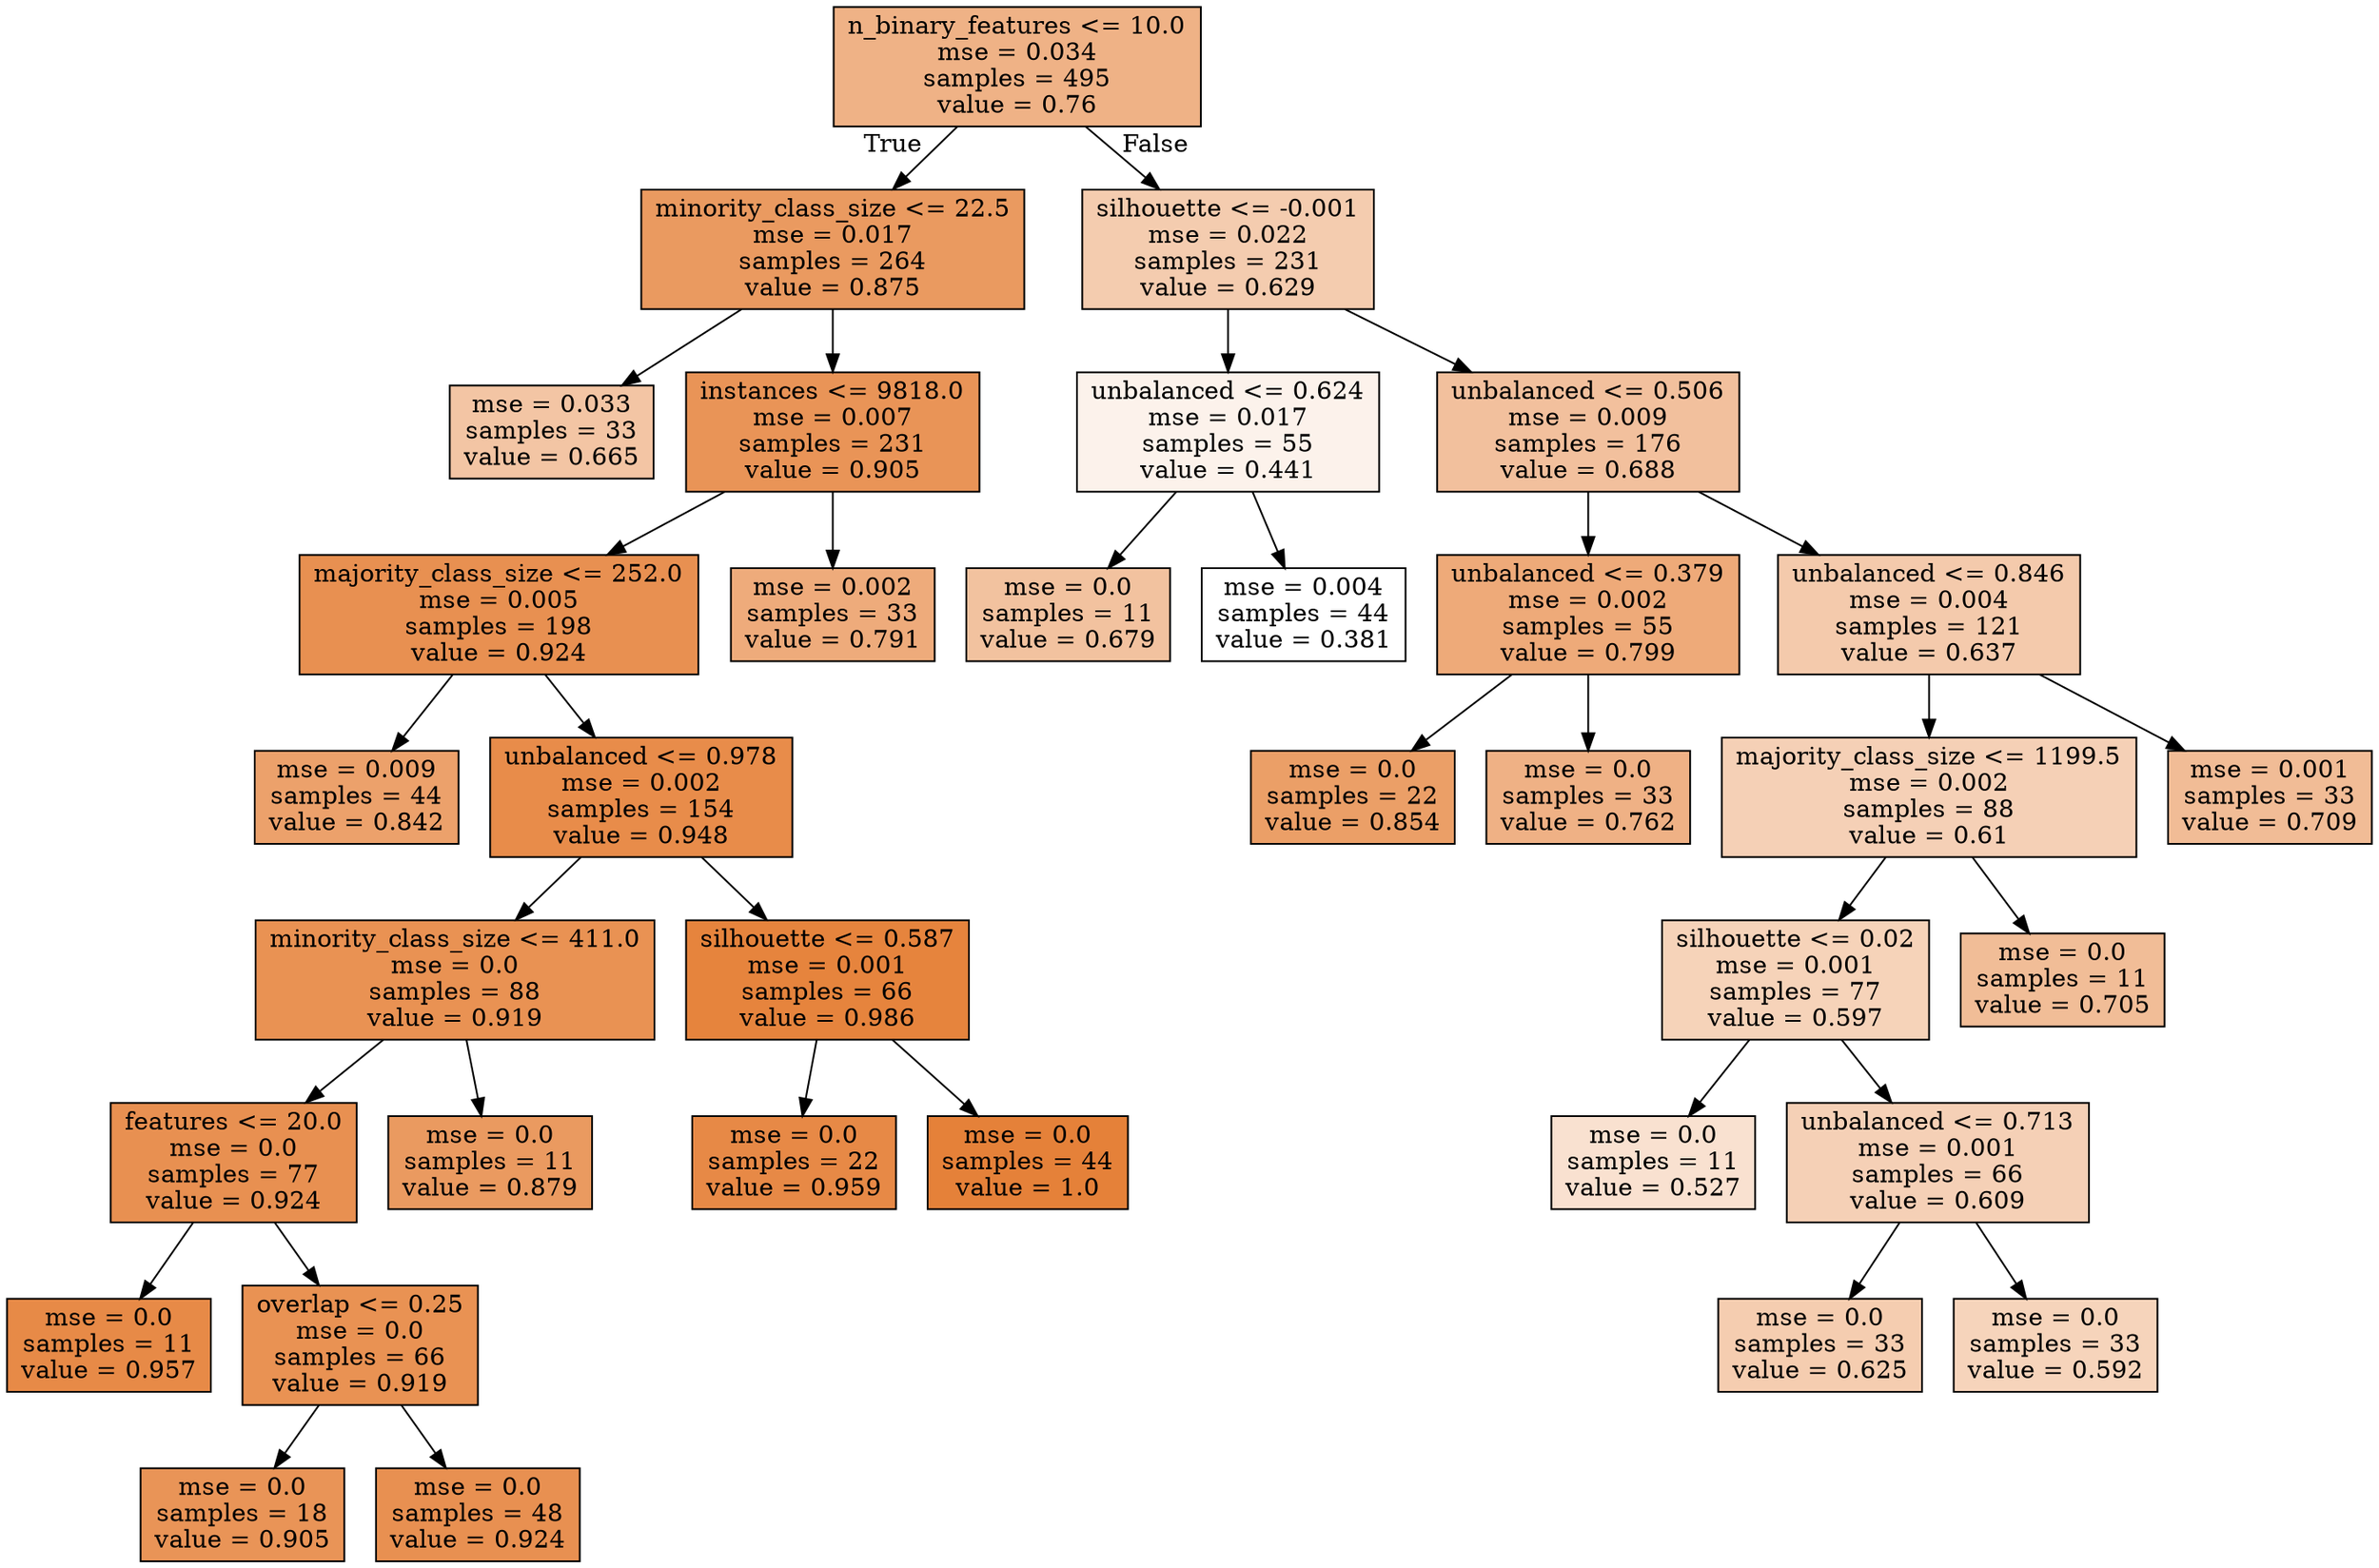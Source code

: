 digraph Tree {
node [shape=box, style="filled", color="black"] ;
0 [label="n_binary_features <= 10.0\nmse = 0.034\nsamples = 495\nvalue = 0.76", fillcolor="#e581399c"] ;
1 [label="minority_class_size <= 22.5\nmse = 0.017\nsamples = 264\nvalue = 0.875", fillcolor="#e58139cc"] ;
0 -> 1 [labeldistance=2.5, labelangle=45, headlabel="True"] ;
2 [label="mse = 0.033\nsamples = 33\nvalue = 0.665", fillcolor="#e5813975"] ;
1 -> 2 ;
3 [label="instances <= 9818.0\nmse = 0.007\nsamples = 231\nvalue = 0.905", fillcolor="#e58139d8"] ;
1 -> 3 ;
4 [label="majority_class_size <= 252.0\nmse = 0.005\nsamples = 198\nvalue = 0.924", fillcolor="#e58139e0"] ;
3 -> 4 ;
5 [label="mse = 0.009\nsamples = 44\nvalue = 0.842", fillcolor="#e58139be"] ;
4 -> 5 ;
6 [label="unbalanced <= 0.978\nmse = 0.002\nsamples = 154\nvalue = 0.948", fillcolor="#e58139e9"] ;
4 -> 6 ;
7 [label="minority_class_size <= 411.0\nmse = 0.0\nsamples = 88\nvalue = 0.919", fillcolor="#e58139dd"] ;
6 -> 7 ;
8 [label="features <= 20.0\nmse = 0.0\nsamples = 77\nvalue = 0.924", fillcolor="#e58139e0"] ;
7 -> 8 ;
9 [label="mse = 0.0\nsamples = 11\nvalue = 0.957", fillcolor="#e58139ed"] ;
8 -> 9 ;
10 [label="overlap <= 0.25\nmse = 0.0\nsamples = 66\nvalue = 0.919", fillcolor="#e58139dd"] ;
8 -> 10 ;
11 [label="mse = 0.0\nsamples = 18\nvalue = 0.905", fillcolor="#e58139d8"] ;
10 -> 11 ;
12 [label="mse = 0.0\nsamples = 48\nvalue = 0.924", fillcolor="#e58139e0"] ;
10 -> 12 ;
13 [label="mse = 0.0\nsamples = 11\nvalue = 0.879", fillcolor="#e58139cd"] ;
7 -> 13 ;
14 [label="silhouette <= 0.587\nmse = 0.001\nsamples = 66\nvalue = 0.986", fillcolor="#e58139f9"] ;
6 -> 14 ;
15 [label="mse = 0.0\nsamples = 22\nvalue = 0.959", fillcolor="#e58139ee"] ;
14 -> 15 ;
16 [label="mse = 0.0\nsamples = 44\nvalue = 1.0", fillcolor="#e58139ff"] ;
14 -> 16 ;
17 [label="mse = 0.002\nsamples = 33\nvalue = 0.791", fillcolor="#e58139a9"] ;
3 -> 17 ;
18 [label="silhouette <= -0.001\nmse = 0.022\nsamples = 231\nvalue = 0.629", fillcolor="#e5813966"] ;
0 -> 18 [labeldistance=2.5, labelangle=-45, headlabel="False"] ;
19 [label="unbalanced <= 0.624\nmse = 0.017\nsamples = 55\nvalue = 0.441", fillcolor="#e5813919"] ;
18 -> 19 ;
20 [label="mse = 0.0\nsamples = 11\nvalue = 0.679", fillcolor="#e581397b"] ;
19 -> 20 ;
21 [label="mse = 0.004\nsamples = 44\nvalue = 0.381", fillcolor="#e5813900"] ;
19 -> 21 ;
22 [label="unbalanced <= 0.506\nmse = 0.009\nsamples = 176\nvalue = 0.688", fillcolor="#e581397e"] ;
18 -> 22 ;
23 [label="unbalanced <= 0.379\nmse = 0.002\nsamples = 55\nvalue = 0.799", fillcolor="#e58139ac"] ;
22 -> 23 ;
24 [label="mse = 0.0\nsamples = 22\nvalue = 0.854", fillcolor="#e58139c3"] ;
23 -> 24 ;
25 [label="mse = 0.0\nsamples = 33\nvalue = 0.762", fillcolor="#e581399d"] ;
23 -> 25 ;
26 [label="unbalanced <= 0.846\nmse = 0.004\nsamples = 121\nvalue = 0.637", fillcolor="#e581396a"] ;
22 -> 26 ;
27 [label="majority_class_size <= 1199.5\nmse = 0.002\nsamples = 88\nvalue = 0.61", fillcolor="#e581395e"] ;
26 -> 27 ;
28 [label="silhouette <= 0.02\nmse = 0.001\nsamples = 77\nvalue = 0.597", fillcolor="#e5813959"] ;
27 -> 28 ;
29 [label="mse = 0.0\nsamples = 11\nvalue = 0.527", fillcolor="#e581393c"] ;
28 -> 29 ;
30 [label="unbalanced <= 0.713\nmse = 0.001\nsamples = 66\nvalue = 0.609", fillcolor="#e581395e"] ;
28 -> 30 ;
31 [label="mse = 0.0\nsamples = 33\nvalue = 0.625", fillcolor="#e5813965"] ;
30 -> 31 ;
32 [label="mse = 0.0\nsamples = 33\nvalue = 0.592", fillcolor="#e5813957"] ;
30 -> 32 ;
33 [label="mse = 0.0\nsamples = 11\nvalue = 0.705", fillcolor="#e5813985"] ;
27 -> 33 ;
34 [label="mse = 0.001\nsamples = 33\nvalue = 0.709", fillcolor="#e5813987"] ;
26 -> 34 ;
}